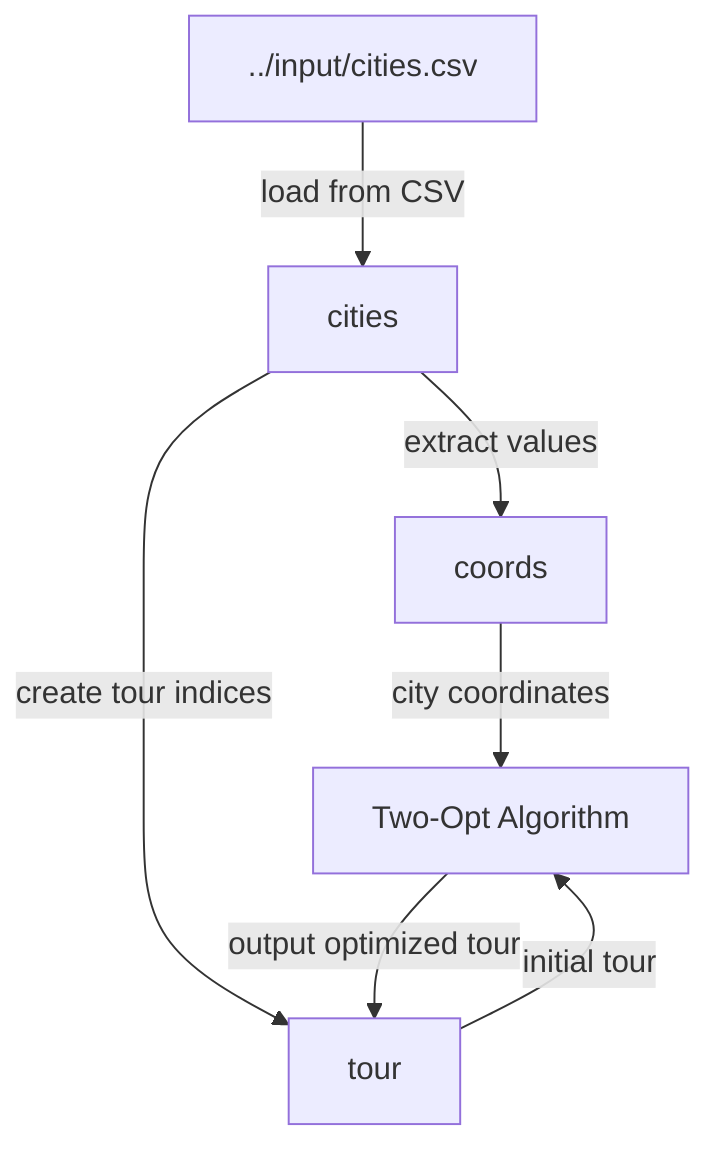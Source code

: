 flowchart TD
  %% Data Sources
  A["../input/cities.csv"]

  %% Data Variables
  B["cities"]
  C["coords"]
  D["tour"]

  %% Flow of Data
  A -->|"load from CSV"| B
  B -->|"extract values"| C
  B -->|"create tour indices"| D

  %% Model
  E["Two-Opt Algorithm"]
  D -->|"initial tour"| E
  C -->|"city coordinates"| E
  E -->|"output optimized tour"| D